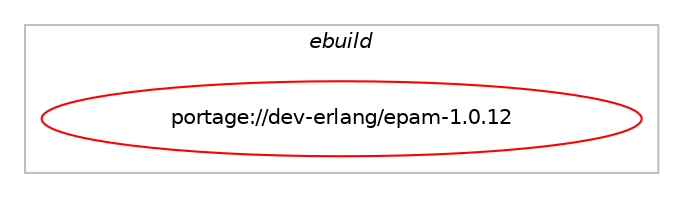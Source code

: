 digraph prolog {

# *************
# Graph options
# *************

newrank=true;
concentrate=true;
compound=true;
graph [rankdir=LR,fontname=Helvetica,fontsize=10,ranksep=1.5];#, ranksep=2.5, nodesep=0.2];
edge  [arrowhead=vee];
node  [fontname=Helvetica,fontsize=10];

# **********
# The ebuild
# **********

subgraph cluster_leftcol {
color=gray;
label=<<i>ebuild</i>>;
id [label="portage://dev-erlang/epam-1.0.12", color=red, width=4, href="../dev-erlang/epam-1.0.12.svg"];
}

# ****************
# The dependencies
# ****************

subgraph cluster_midcol {
color=gray;
label=<<i>dependencies</i>>;
subgraph cluster_compile {
fillcolor="#eeeeee";
style=filled;
label=<<i>compile</i>>;
# *** BEGIN UNKNOWN DEPENDENCY TYPE (TODO) ***
# id -> equal(package_dependency(portage://dev-erlang/epam-1.0.12,install,no,acct-group,epam,none,[,,],[],[]))
# *** END UNKNOWN DEPENDENCY TYPE (TODO) ***

# *** BEGIN UNKNOWN DEPENDENCY TYPE (TODO) ***
# id -> equal(package_dependency(portage://dev-erlang/epam-1.0.12,install,no,dev-lang,erlang,greaterequal,[17.1,,,17.1],[],[]))
# *** END UNKNOWN DEPENDENCY TYPE (TODO) ***

# *** BEGIN UNKNOWN DEPENDENCY TYPE (TODO) ***
# id -> equal(package_dependency(portage://dev-erlang/epam-1.0.12,install,no,dev-lang,erlang,none,[,,],any_same_slot,[]))
# *** END UNKNOWN DEPENDENCY TYPE (TODO) ***

# *** BEGIN UNKNOWN DEPENDENCY TYPE (TODO) ***
# id -> equal(package_dependency(portage://dev-erlang/epam-1.0.12,install,no,sys-libs,pam,none,[,,],[],[]))
# *** END UNKNOWN DEPENDENCY TYPE (TODO) ***

}
subgraph cluster_compileandrun {
fillcolor="#eeeeee";
style=filled;
label=<<i>compile and run</i>>;
}
subgraph cluster_run {
fillcolor="#eeeeee";
style=filled;
label=<<i>run</i>>;
# *** BEGIN UNKNOWN DEPENDENCY TYPE (TODO) ***
# id -> equal(package_dependency(portage://dev-erlang/epam-1.0.12,run,no,acct-group,epam,none,[,,],[],[]))
# *** END UNKNOWN DEPENDENCY TYPE (TODO) ***

# *** BEGIN UNKNOWN DEPENDENCY TYPE (TODO) ***
# id -> equal(package_dependency(portage://dev-erlang/epam-1.0.12,run,no,dev-lang,erlang,greaterequal,[17.1,,,17.1],[],[]))
# *** END UNKNOWN DEPENDENCY TYPE (TODO) ***

# *** BEGIN UNKNOWN DEPENDENCY TYPE (TODO) ***
# id -> equal(package_dependency(portage://dev-erlang/epam-1.0.12,run,no,dev-lang,erlang,none,[,,],any_same_slot,[]))
# *** END UNKNOWN DEPENDENCY TYPE (TODO) ***

# *** BEGIN UNKNOWN DEPENDENCY TYPE (TODO) ***
# id -> equal(package_dependency(portage://dev-erlang/epam-1.0.12,run,no,sys-libs,pam,none,[,,],[],[]))
# *** END UNKNOWN DEPENDENCY TYPE (TODO) ***

}
}

# **************
# The candidates
# **************

subgraph cluster_choices {
rank=same;
color=gray;
label=<<i>candidates</i>>;

}

}

